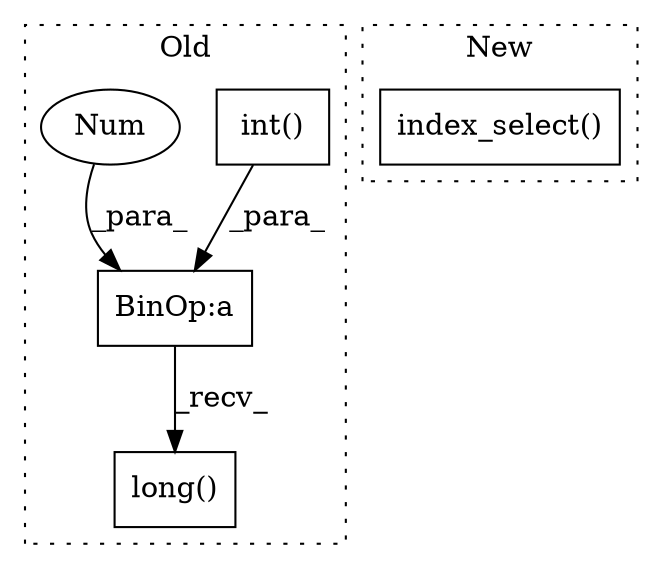 digraph G {
subgraph cluster0 {
1 [label="long()" a="75" s="2575" l="27" shape="box"];
3 [label="BinOp:a" a="82" s="2590" l="3" shape="box"];
4 [label="int()" a="75" s="2576" l="14" shape="box"];
5 [label="Num" a="76" s="2593" l="1" shape="ellipse"];
label = "Old";
style="dotted";
}
subgraph cluster1 {
2 [label="index_select()" a="75" s="2692" l="62" shape="box"];
label = "New";
style="dotted";
}
3 -> 1 [label="_recv_"];
4 -> 3 [label="_para_"];
5 -> 3 [label="_para_"];
}